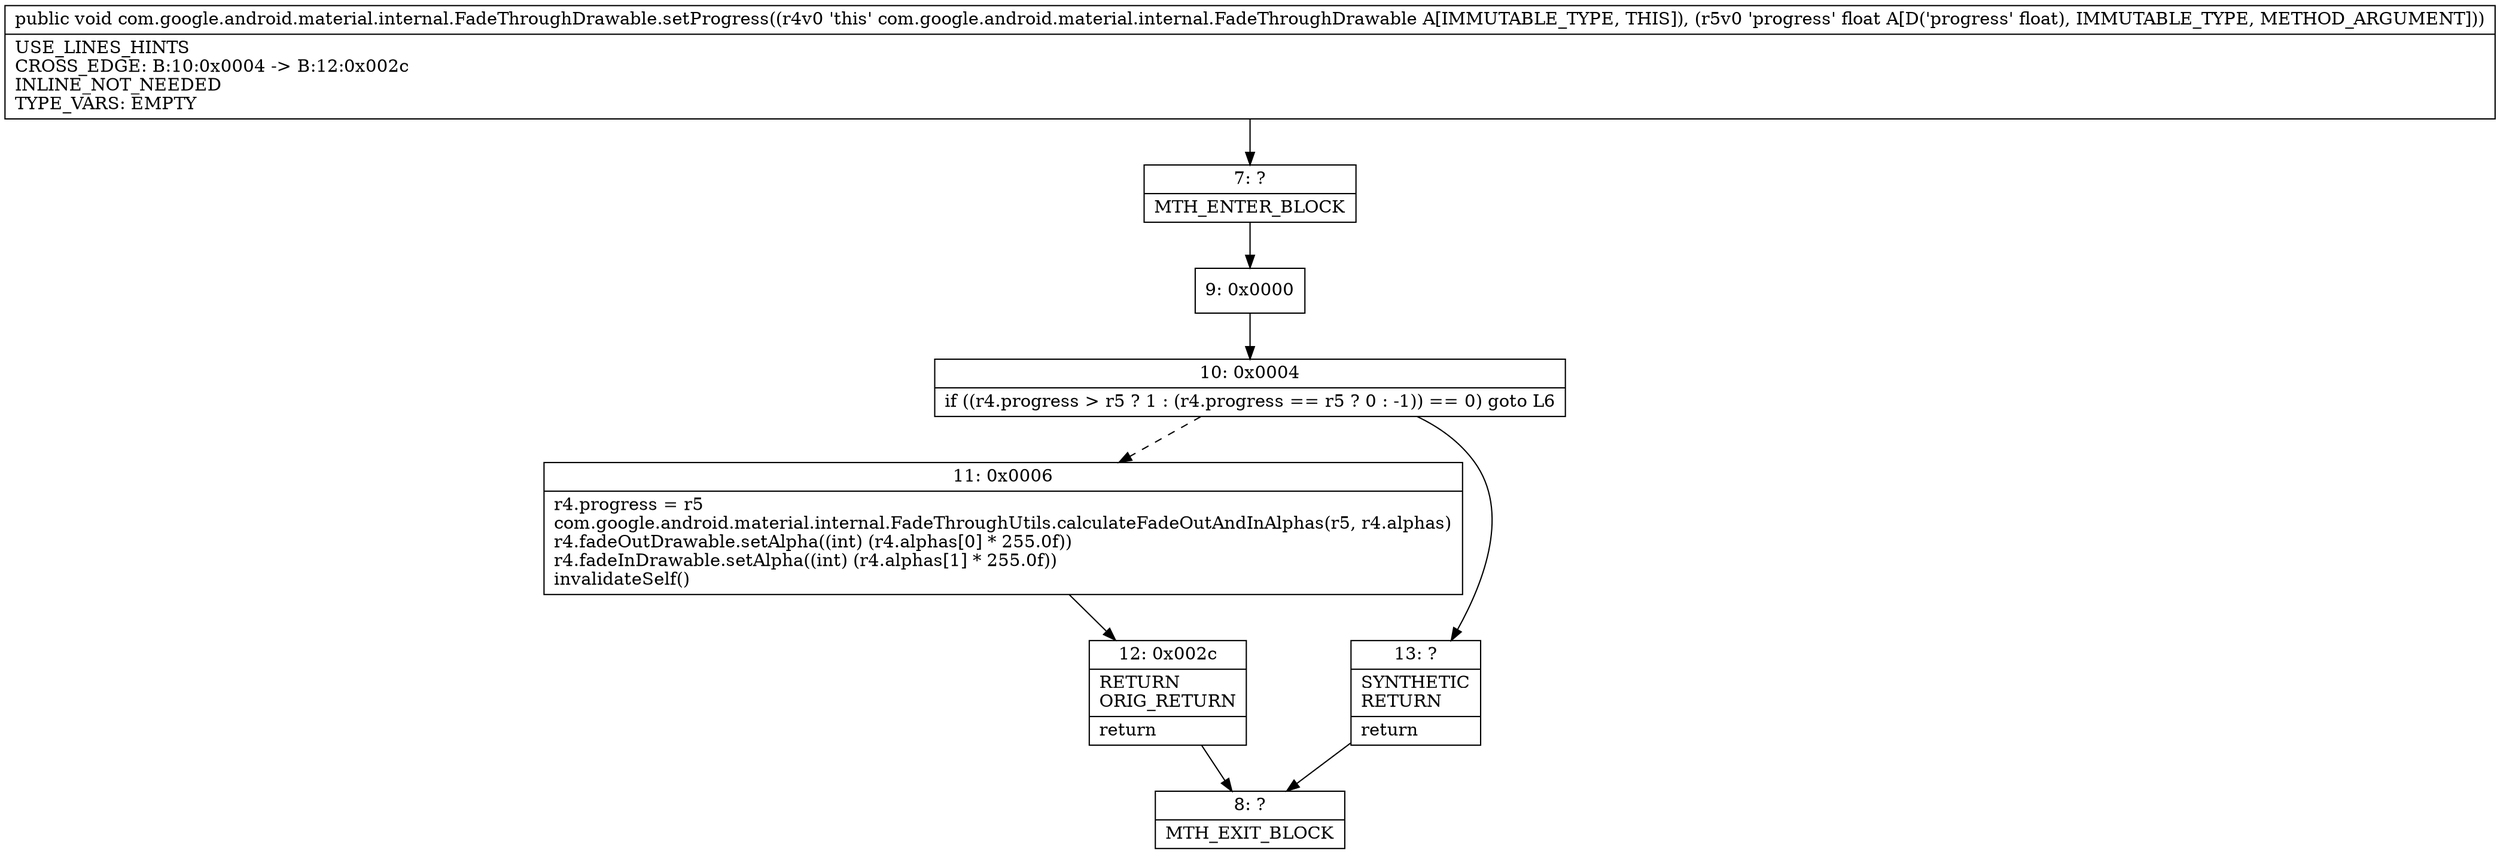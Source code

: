 digraph "CFG forcom.google.android.material.internal.FadeThroughDrawable.setProgress(F)V" {
Node_7 [shape=record,label="{7\:\ ?|MTH_ENTER_BLOCK\l}"];
Node_9 [shape=record,label="{9\:\ 0x0000}"];
Node_10 [shape=record,label="{10\:\ 0x0004|if ((r4.progress \> r5 ? 1 : (r4.progress == r5 ? 0 : \-1)) == 0) goto L6\l}"];
Node_11 [shape=record,label="{11\:\ 0x0006|r4.progress = r5\lcom.google.android.material.internal.FadeThroughUtils.calculateFadeOutAndInAlphas(r5, r4.alphas)\lr4.fadeOutDrawable.setAlpha((int) (r4.alphas[0] * 255.0f))\lr4.fadeInDrawable.setAlpha((int) (r4.alphas[1] * 255.0f))\linvalidateSelf()\l}"];
Node_12 [shape=record,label="{12\:\ 0x002c|RETURN\lORIG_RETURN\l|return\l}"];
Node_8 [shape=record,label="{8\:\ ?|MTH_EXIT_BLOCK\l}"];
Node_13 [shape=record,label="{13\:\ ?|SYNTHETIC\lRETURN\l|return\l}"];
MethodNode[shape=record,label="{public void com.google.android.material.internal.FadeThroughDrawable.setProgress((r4v0 'this' com.google.android.material.internal.FadeThroughDrawable A[IMMUTABLE_TYPE, THIS]), (r5v0 'progress' float A[D('progress' float), IMMUTABLE_TYPE, METHOD_ARGUMENT]))  | USE_LINES_HINTS\lCROSS_EDGE: B:10:0x0004 \-\> B:12:0x002c\lINLINE_NOT_NEEDED\lTYPE_VARS: EMPTY\l}"];
MethodNode -> Node_7;Node_7 -> Node_9;
Node_9 -> Node_10;
Node_10 -> Node_11[style=dashed];
Node_10 -> Node_13;
Node_11 -> Node_12;
Node_12 -> Node_8;
Node_13 -> Node_8;
}

